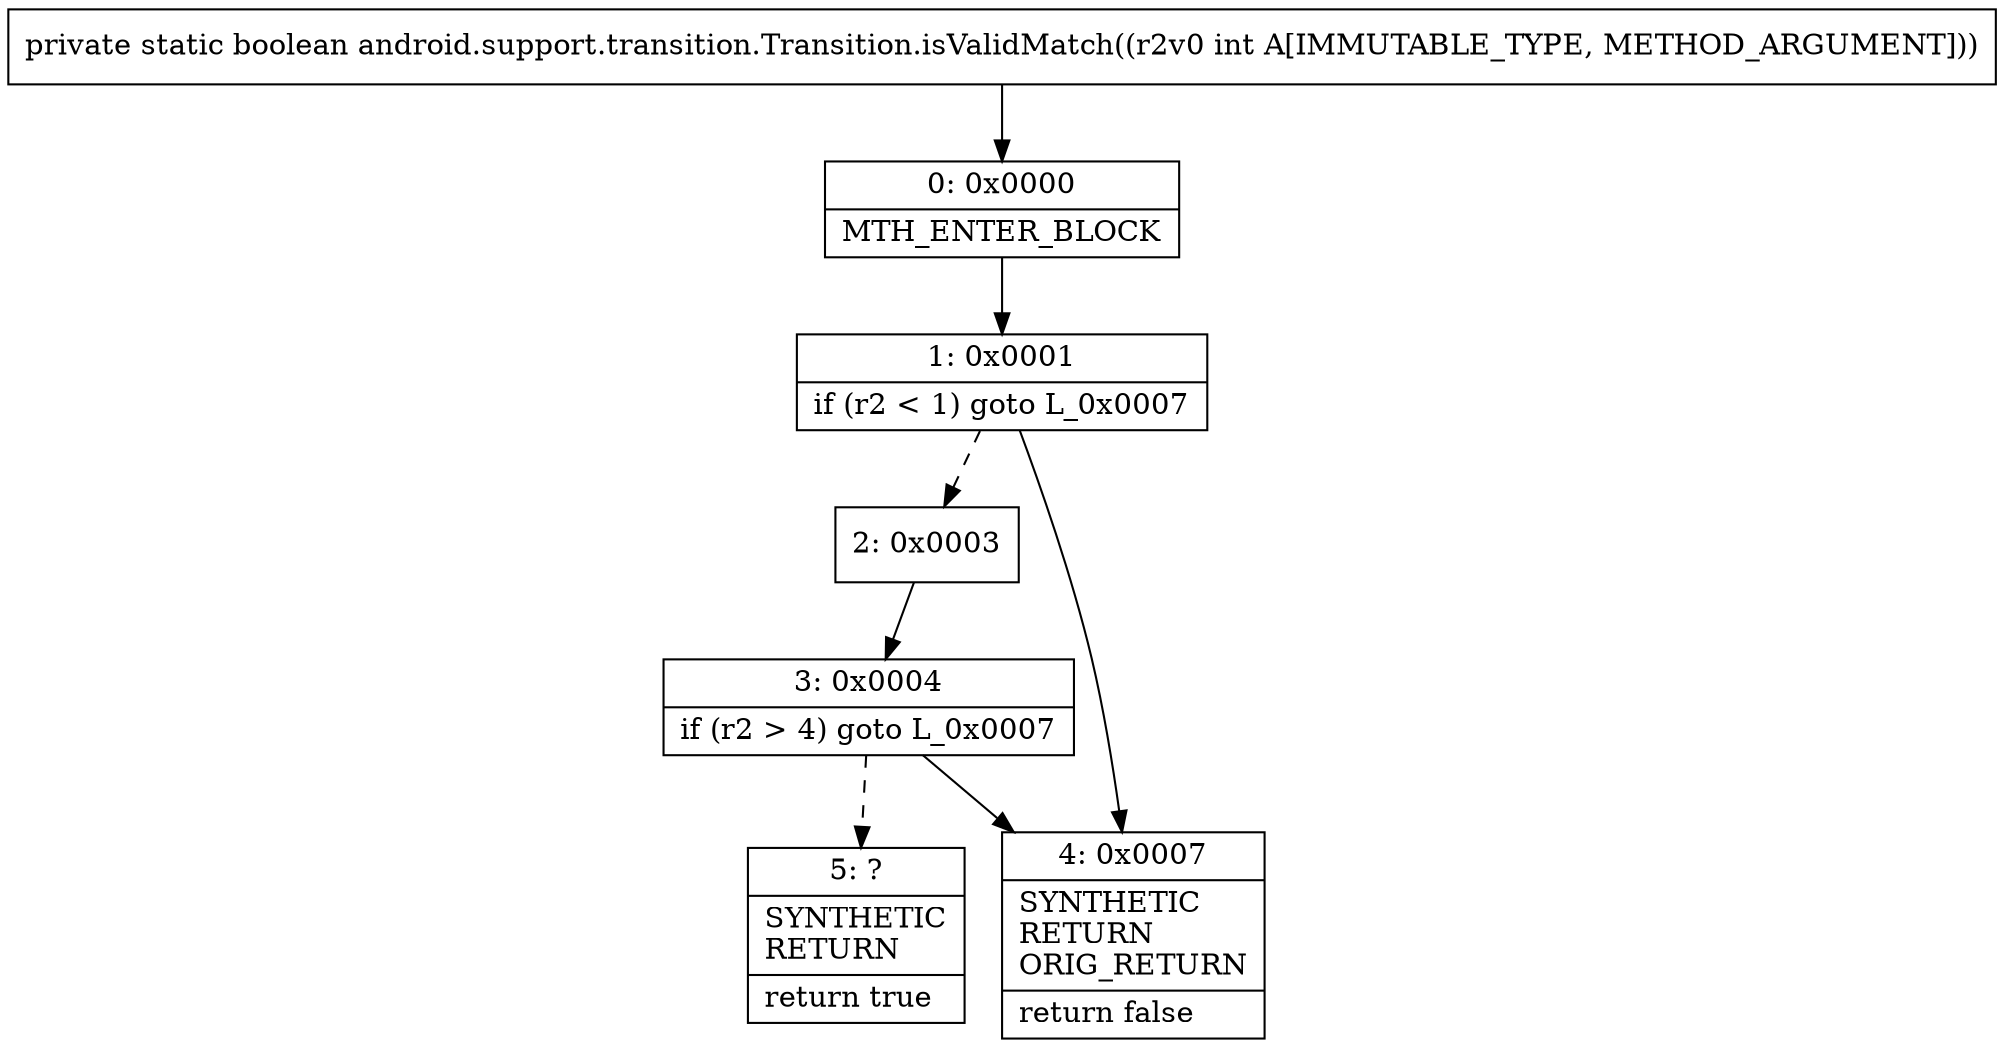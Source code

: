 digraph "CFG forandroid.support.transition.Transition.isValidMatch(I)Z" {
Node_0 [shape=record,label="{0\:\ 0x0000|MTH_ENTER_BLOCK\l}"];
Node_1 [shape=record,label="{1\:\ 0x0001|if (r2 \< 1) goto L_0x0007\l}"];
Node_2 [shape=record,label="{2\:\ 0x0003}"];
Node_3 [shape=record,label="{3\:\ 0x0004|if (r2 \> 4) goto L_0x0007\l}"];
Node_4 [shape=record,label="{4\:\ 0x0007|SYNTHETIC\lRETURN\lORIG_RETURN\l|return false\l}"];
Node_5 [shape=record,label="{5\:\ ?|SYNTHETIC\lRETURN\l|return true\l}"];
MethodNode[shape=record,label="{private static boolean android.support.transition.Transition.isValidMatch((r2v0 int A[IMMUTABLE_TYPE, METHOD_ARGUMENT])) }"];
MethodNode -> Node_0;
Node_0 -> Node_1;
Node_1 -> Node_2[style=dashed];
Node_1 -> Node_4;
Node_2 -> Node_3;
Node_3 -> Node_4;
Node_3 -> Node_5[style=dashed];
}

